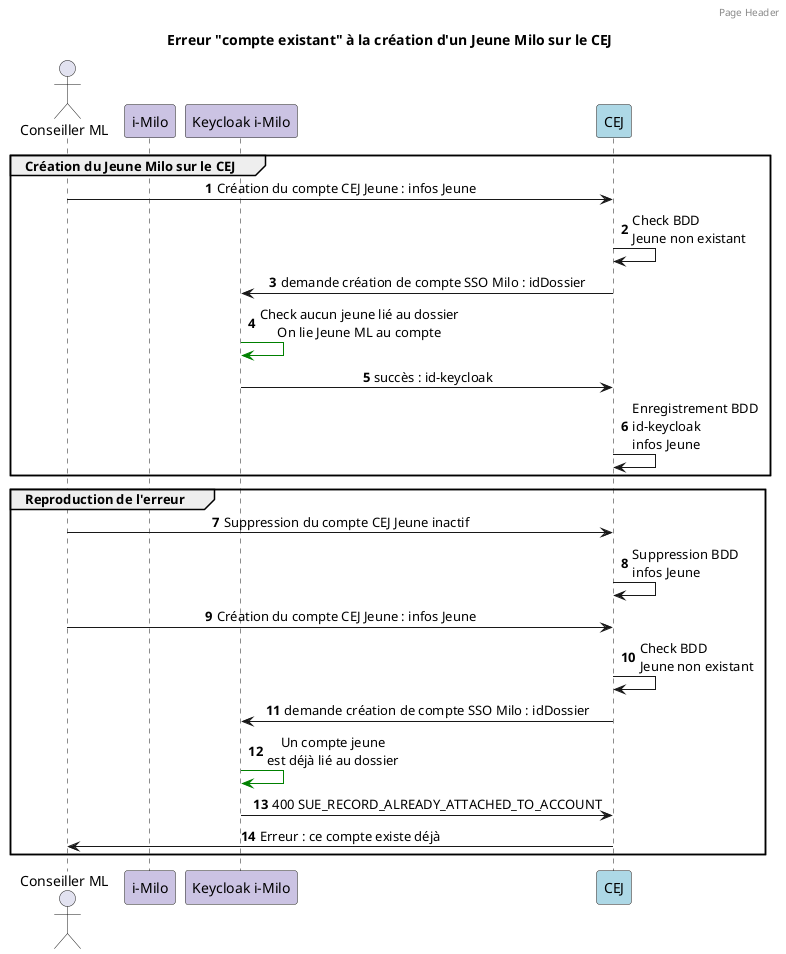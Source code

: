 @startuml

skinparam backgroundColor white

actor "Conseiller ML" as conseiller
participant "i-Milo" as milo #CBC3E3
participant "Keycloak i-Milo" as kckMilo 	#CBC3E3
participant "CEJ" as cej #ADD8E6

header Page Header

title Erreur "compte existant" à la création d'un Jeune Milo sur le CEJ

autonumber
group Création du Jeune Milo sur le CEJ
skinparam sequenceMessageAlign right
conseiller -> cej : Création du compte CEJ Jeune : infos Jeune
skinparam sequenceMessageAlign left
cej -> cej : Check BDD\nJeune non existant

skinparam sequenceMessageAlign center
cej -> kckMilo :demande création de compte SSO Milo : idDossier
kckMilo -[#green]> kckMilo : Check aucun jeune lié au dossier\nOn lie Jeune ML au compte
kckMilo -> cej : succès : id-keycloak

skinparam sequenceMessageAlign left
cej -> cej : Enregistrement BDD\nid-keycloak\ninfos Jeune
end

group Reproduction de l'erreur
conseiller -> cej : Suppression du compte CEJ Jeune inactif
cej -> cej : Suppression BDD\ninfos Jeune
conseiller -> cej : Création du compte CEJ Jeune : infos Jeune
skinparam sequenceMessageAlign left
cej -> cej : Check BDD\nJeune non existant

skinparam sequenceMessageAlign center
cej -> kckMilo : demande création de compte SSO Milo : idDossier
kckMilo -[#green]> kckMilo : Un compte jeune\nest déjà lié au dossier
kckMilo -> cej : 400 SUE_RECORD_ALREADY_ATTACHED_TO_ACCOUNT
cej -> conseiller : Erreur : ce compte existe déjà
end
@enduml